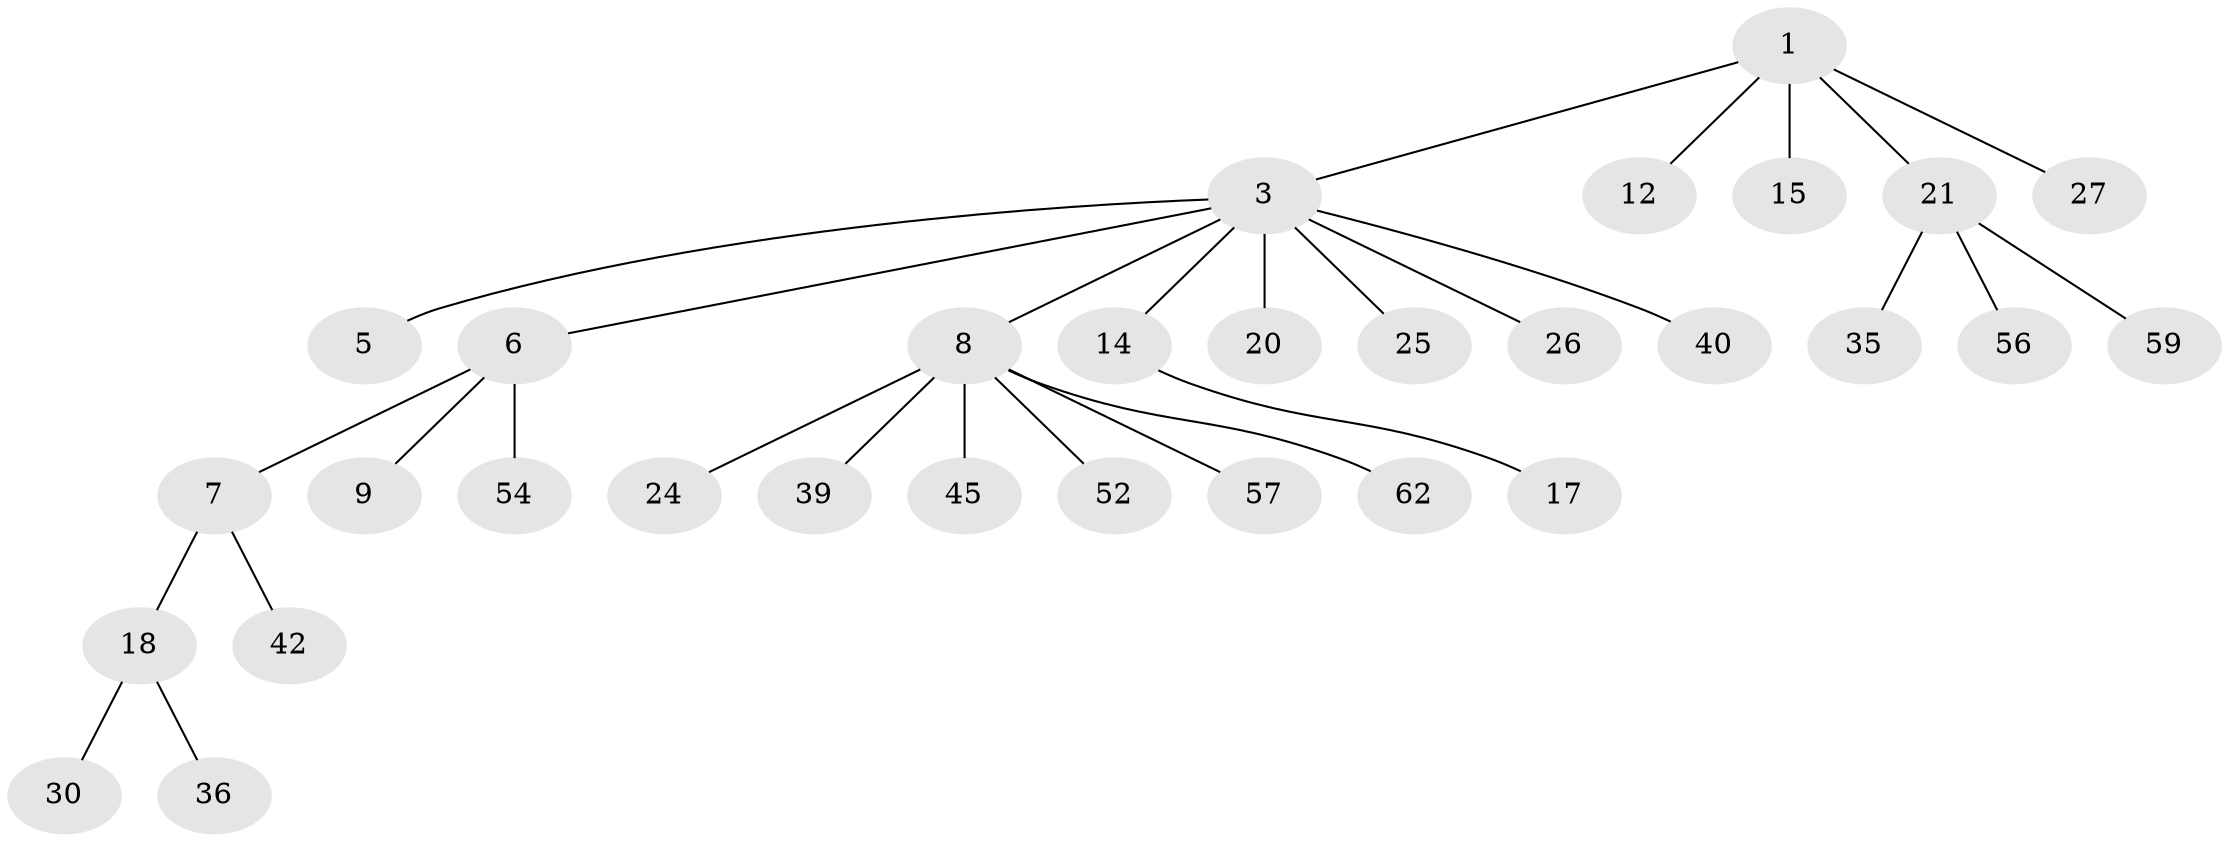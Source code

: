 // original degree distribution, {2: 0.25806451612903225, 5: 0.03225806451612903, 4: 0.11290322580645161, 8: 0.016129032258064516, 3: 0.06451612903225806, 1: 0.5161290322580645}
// Generated by graph-tools (version 1.1) at 2025/15/03/09/25 04:15:33]
// undirected, 31 vertices, 30 edges
graph export_dot {
graph [start="1"]
  node [color=gray90,style=filled];
  1 [super="+2+11"];
  3 [super="+4+10"];
  5 [super="+22"];
  6;
  7;
  8 [super="+13+16"];
  9 [super="+53"];
  12 [super="+31"];
  14;
  15;
  17;
  18 [super="+33+32+29"];
  20 [super="+23"];
  21 [super="+28"];
  24 [super="+34"];
  25;
  26;
  27;
  30;
  35 [super="+60+47"];
  36;
  39 [super="+49"];
  40;
  42;
  45;
  52;
  54;
  56;
  57;
  59;
  62;
  1 -- 3;
  1 -- 21;
  1 -- 27;
  1 -- 15;
  1 -- 12;
  3 -- 8;
  3 -- 5;
  3 -- 6;
  3 -- 40;
  3 -- 14;
  3 -- 20;
  3 -- 25;
  3 -- 26;
  6 -- 7;
  6 -- 9;
  6 -- 54;
  7 -- 18;
  7 -- 42;
  8 -- 57;
  8 -- 39;
  8 -- 52;
  8 -- 24;
  8 -- 45;
  8 -- 62;
  14 -- 17;
  18 -- 36;
  18 -- 30;
  21 -- 56;
  21 -- 35;
  21 -- 59;
}
